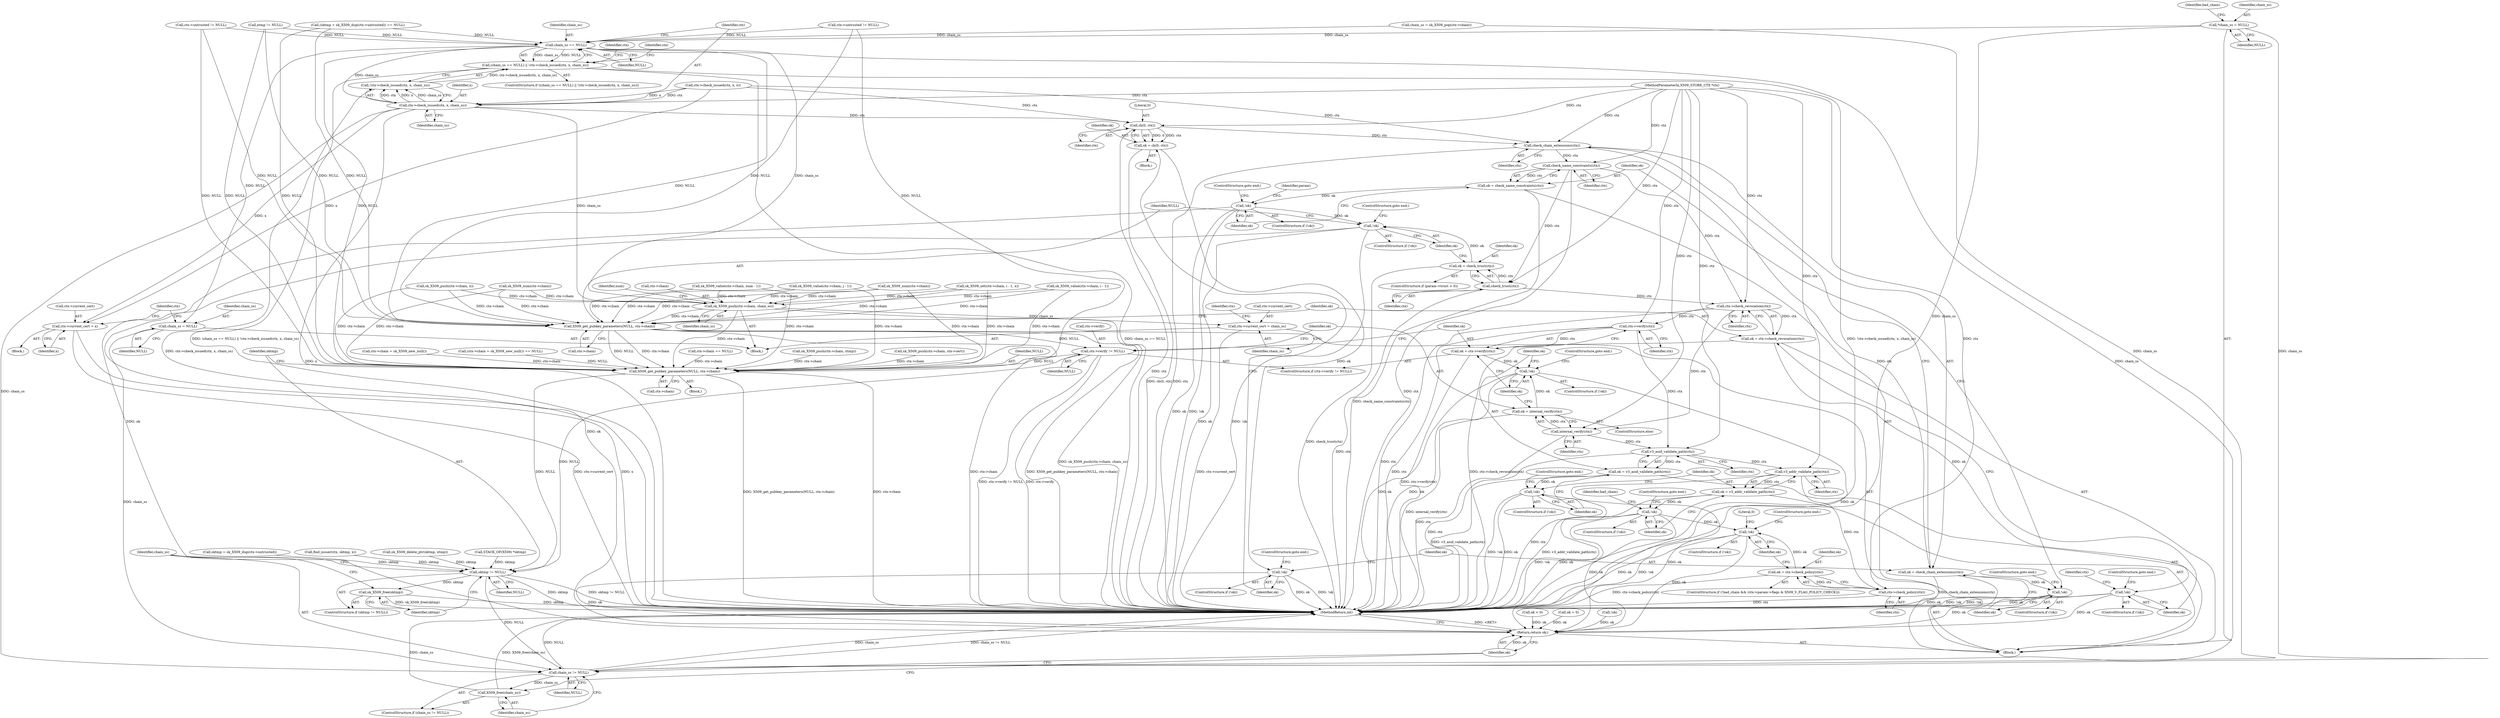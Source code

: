 digraph "0_openssl_9a0db453ba017ebcaccbee933ee6511a9ae4d1c8@pointer" {
"1000137" [label="(Call,*chain_ss = NULL)"];
"1000606" [label="(Call,chain_ss == NULL)"];
"1000605" [label="(Call,(chain_ss == NULL) || !ctx->check_issued(ctx, x, chain_ss))"];
"1000610" [label="(Call,ctx->check_issued(ctx, x, chain_ss))"];
"1000609" [label="(Call,!ctx->check_issued(ctx, x, chain_ss))"];
"1000632" [label="(Call,ctx->current_cert = x)"];
"1000639" [label="(Call,sk_X509_push(ctx->chain, chain_ss))"];
"1000651" [label="(Call,ctx->current_cert = chain_ss)"];
"1000713" [label="(Call,X509_get_pubkey_parameters(NULL, ctx->chain))"];
"1000727" [label="(Call,ctx->verify != NULL)"];
"1000784" [label="(Call,X509_get_pubkey_parameters(NULL, ctx->chain))"];
"1000790" [label="(Call,sktmp != NULL)"];
"1000793" [label="(Call,sk_X509_free(sktmp))"];
"1000796" [label="(Call,chain_ss != NULL)"];
"1000799" [label="(Call,X509_free(chain_ss))"];
"1000676" [label="(Call,cb(0, ctx))"];
"1000674" [label="(Call,ok = cb(0, ctx))"];
"1000680" [label="(Call,!ok)"];
"1000801" [label="(Return,return ok;)"];
"1000685" [label="(Call,check_chain_extensions(ctx))"];
"1000683" [label="(Call,ok = check_chain_extensions(ctx))"];
"1000688" [label="(Call,!ok)"];
"1000693" [label="(Call,check_name_constraints(ctx))"];
"1000691" [label="(Call,ok = check_name_constraints(ctx))"];
"1000696" [label="(Call,!ok)"];
"1000710" [label="(Call,!ok)"];
"1000707" [label="(Call,check_trust(ctx))"];
"1000705" [label="(Call,ok = check_trust(ctx))"];
"1000720" [label="(Call,ctx->check_revocation(ctx))"];
"1000718" [label="(Call,ok = ctx->check_revocation(ctx))"];
"1000723" [label="(Call,!ok)"];
"1000734" [label="(Call,ctx->verify(ctx))"];
"1000732" [label="(Call,ok = ctx->verify(ctx))"];
"1000742" [label="(Call,!ok)"];
"1000747" [label="(Call,v3_asid_validate_path(ctx))"];
"1000745" [label="(Call,ok = v3_asid_validate_path(ctx))"];
"1000750" [label="(Call,!ok)"];
"1000755" [label="(Call,v3_addr_validate_path(ctx))"];
"1000753" [label="(Call,ok = v3_addr_validate_path(ctx))"];
"1000758" [label="(Call,!ok)"];
"1000777" [label="(Call,!ok)"];
"1000774" [label="(Call,ctx->check_policy(ctx))"];
"1000772" [label="(Call,ok = ctx->check_policy(ctx))"];
"1000739" [label="(Call,internal_verify(ctx))"];
"1000737" [label="(Call,ok = internal_verify(ctx))"];
"1000661" [label="(Call,chain_ss = NULL)"];
"1000697" [label="(Identifier,ok)"];
"1000678" [label="(Identifier,ctx)"];
"1000790" [label="(Call,sktmp != NULL)"];
"1000611" [label="(Identifier,ctx)"];
"1000612" [label="(Identifier,x)"];
"1000501" [label="(Call,sk_X509_push(ctx->chain, x))"];
"1000645" [label="(Identifier,num)"];
"1000604" [label="(ControlStructure,if ((chain_ss == NULL) || !ctx->check_issued(ctx, x, chain_ss)))"];
"1000655" [label="(Identifier,chain_ss)"];
"1000161" [label="(Call,STACK_OF(X509) *sktmp)"];
"1000707" [label="(Call,check_trust(ctx))"];
"1000686" [label="(Identifier,ctx)"];
"1000639" [label="(Call,sk_X509_push(ctx->chain, chain_ss))"];
"1000618" [label="(Identifier,ctx)"];
"1000777" [label="(Call,!ok)"];
"1000682" [label="(ControlStructure,goto end;)"];
"1000725" [label="(ControlStructure,goto end;)"];
"1000772" [label="(Call,ok = ctx->check_policy(ctx))"];
"1000229" [label="(Call,ctx->untrusted != NULL)"];
"1000691" [label="(Call,ok = check_name_constraints(ctx))"];
"1000605" [label="(Call,(chain_ss == NULL) || !ctx->check_issued(ctx, x, chain_ss))"];
"1000281" [label="(Call,ctx->untrusted != NULL)"];
"1000750" [label="(Call,!ok)"];
"1000795" [label="(ControlStructure,if (chain_ss != NULL))"];
"1000698" [label="(ControlStructure,goto end;)"];
"1000689" [label="(Identifier,ok)"];
"1000699" [label="(ControlStructure,if (param->trust > 0))"];
"1000614" [label="(Block,)"];
"1000677" [label="(Literal,0)"];
"1000666" [label="(Identifier,ctx)"];
"1000652" [label="(Call,ctx->current_cert)"];
"1000801" [label="(Return,return ok;)"];
"1000756" [label="(Identifier,ctx)"];
"1000663" [label="(Identifier,NULL)"];
"1000789" [label="(ControlStructure,if (sktmp != NULL))"];
"1000726" [label="(ControlStructure,if (ctx->verify != NULL))"];
"1000794" [label="(Identifier,sktmp)"];
"1000361" [label="(Call,sk_X509_num(ctx->chain))"];
"1000676" [label="(Call,cb(0, ctx))"];
"1000702" [label="(Identifier,param)"];
"1000734" [label="(Call,ctx->verify(ctx))"];
"1000613" [label="(Identifier,chain_ss)"];
"1000185" [label="(Call,ctx->chain == NULL)"];
"1000300" [label="(Call,sk_X509_push(ctx->chain, xtmp))"];
"1000674" [label="(Call,ok = cb(0, ctx))"];
"1000603" [label="(Block,)"];
"1000755" [label="(Call,v3_addr_validate_path(ctx))"];
"1000759" [label="(Identifier,ok)"];
"1000736" [label="(ControlStructure,else)"];
"1000723" [label="(Call,!ok)"];
"1000693" [label="(Call,check_name_constraints(ctx))"];
"1000732" [label="(Call,ok = ctx->verify(ctx))"];
"1000142" [label="(Identifier,bad_chain)"];
"1000599" [label="(Call,ctx->check_issued(ctx, x, x))"];
"1000294" [label="(Call,xtmp != NULL)"];
"1000132" [label="(Block,)"];
"1000679" [label="(ControlStructure,if (!ok))"];
"1000636" [label="(Identifier,x)"];
"1000793" [label="(Call,sk_X509_free(sktmp))"];
"1000687" [label="(ControlStructure,if (!ok))"];
"1000782" [label="(Block,)"];
"1000784" [label="(Call,X509_get_pubkey_parameters(NULL, ctx->chain))"];
"1000719" [label="(Identifier,ok)"];
"1000681" [label="(Identifier,ok)"];
"1000761" [label="(ControlStructure,if (!bad_chain && (ctx->param->flags & X509_V_FLAG_POLICY_CHECK)))"];
"1000714" [label="(Identifier,NULL)"];
"1000742" [label="(Call,!ok)"];
"1000709" [label="(ControlStructure,if (!ok))"];
"1000131" [label="(MethodParameterIn,X509_STORE_CTX *ctx)"];
"1000427" [label="(Call,sk_X509_set(ctx->chain, i - 1, x))"];
"1000695" [label="(ControlStructure,if (!ok))"];
"1000722" [label="(ControlStructure,if (!ok))"];
"1000731" [label="(Identifier,NULL)"];
"1000346" [label="(Call,sk_X509_value(ctx->chain, i - 1))"];
"1000752" [label="(ControlStructure,goto end;)"];
"1000588" [label="(Call,sk_X509_num(ctx->chain))"];
"1000715" [label="(Call,ctx->chain)"];
"1000746" [label="(Identifier,ok)"];
"1000797" [label="(Identifier,chain_ss)"];
"1000139" [label="(Identifier,NULL)"];
"1000643" [label="(Identifier,chain_ss)"];
"1000235" [label="(Call,sktmp = sk_X509_dup(ctx->untrusted))"];
"1000743" [label="(Identifier,ok)"];
"1000662" [label="(Identifier,chain_ss)"];
"1000739" [label="(Call,internal_verify(ctx))"];
"1000138" [label="(Identifier,chain_ss)"];
"1000792" [label="(Identifier,NULL)"];
"1000608" [label="(Identifier,NULL)"];
"1000651" [label="(Call,ctx->current_cert = chain_ss)"];
"1000773" [label="(Identifier,ok)"];
"1000774" [label="(Call,ctx->check_policy(ctx))"];
"1000690" [label="(ControlStructure,goto end;)"];
"1000201" [label="(Call,sk_X509_push(ctx->chain, ctx->cert))"];
"1000606" [label="(Call,chain_ss == NULL)"];
"1000609" [label="(Call,!ctx->check_issued(ctx, x, chain_ss))"];
"1000688" [label="(Call,!ok)"];
"1000786" [label="(Call,ctx->chain)"];
"1000800" [label="(Identifier,chain_ss)"];
"1000708" [label="(Identifier,ctx)"];
"1000727" [label="(Call,ctx->verify != NULL)"];
"1000711" [label="(Identifier,ok)"];
"1000798" [label="(Identifier,NULL)"];
"1000741" [label="(ControlStructure,if (!ok))"];
"1000641" [label="(Identifier,ctx)"];
"1000558" [label="(Call,ok < 0)"];
"1000712" [label="(ControlStructure,goto end;)"];
"1000692" [label="(Identifier,ok)"];
"1000458" [label="(Call,sk_X509_value(ctx->chain, num - 1))"];
"1000713" [label="(Call,X509_get_pubkey_parameters(NULL, ctx->chain))"];
"1000737" [label="(Call,ok = internal_verify(ctx))"];
"1000661" [label="(Call,chain_ss = NULL)"];
"1000729" [label="(Identifier,ctx)"];
"1000738" [label="(Identifier,ok)"];
"1000778" [label="(Identifier,ok)"];
"1000633" [label="(Call,ctx->current_cert)"];
"1000775" [label="(Identifier,ctx)"];
"1000153" [label="(Call,ok = 0)"];
"1000758" [label="(Call,!ok)"];
"1000796" [label="(Call,chain_ss != NULL)"];
"1000728" [label="(Call,ctx->verify)"];
"1000638" [label="(Block,)"];
"1000791" [label="(Identifier,sktmp)"];
"1000799" [label="(Call,X509_free(chain_ss))"];
"1000137" [label="(Call,*chain_ss = NULL)"];
"1000234" [label="(Call,(sktmp = sk_X509_dup(ctx->untrusted)) == NULL)"];
"1000757" [label="(ControlStructure,if (!ok))"];
"1000680" [label="(Call,!ok)"];
"1000543" [label="(Call,sk_X509_value(ctx->chain, j - 1))"];
"1000683" [label="(Call,ok = check_chain_extensions(ctx))"];
"1000705" [label="(Call,ok = check_trust(ctx))"];
"1000779" [label="(ControlStructure,goto end;)"];
"1000781" [label="(Literal,0)"];
"1000607" [label="(Identifier,chain_ss)"];
"1000753" [label="(Call,ok = v3_addr_validate_path(ctx))"];
"1000749" [label="(ControlStructure,if (!ok))"];
"1000706" [label="(Identifier,ok)"];
"1000745" [label="(Call,ok = v3_asid_validate_path(ctx))"];
"1000785" [label="(Identifier,NULL)"];
"1000696" [label="(Call,!ok)"];
"1000415" [label="(Call,!ok)"];
"1000720" [label="(Call,ctx->check_revocation(ctx))"];
"1000194" [label="(Call,ctx->chain = sk_X509_new_null())"];
"1000803" [label="(MethodReturn,int)"];
"1000754" [label="(Identifier,ok)"];
"1000760" [label="(ControlStructure,goto end;)"];
"1000675" [label="(Identifier,ok)"];
"1000724" [label="(Identifier,ok)"];
"1000747" [label="(Call,v3_asid_validate_path(ctx))"];
"1000751" [label="(Identifier,ok)"];
"1000776" [label="(ControlStructure,if (!ok))"];
"1000802" [label="(Identifier,ok)"];
"1000685" [label="(Call,check_chain_extensions(ctx))"];
"1000289" [label="(Call,find_issuer(ctx, sktmp, x))"];
"1000748" [label="(Identifier,ctx)"];
"1000632" [label="(Call,ctx->current_cert = x)"];
"1000658" [label="(Identifier,ctx)"];
"1000694" [label="(Identifier,ctx)"];
"1000721" [label="(Identifier,ctx)"];
"1000735" [label="(Identifier,ctx)"];
"1000733" [label="(Identifier,ok)"];
"1000442" [label="(Call,chain_ss = sk_X509_pop(ctx->chain))"];
"1000193" [label="(Call,(ctx->chain = sk_X509_new_null()) == NULL)"];
"1000319" [label="(Call,sk_X509_delete_ptr(sktmp, xtmp))"];
"1000710" [label="(Call,!ok)"];
"1000718" [label="(Call,ok = ctx->check_revocation(ctx))"];
"1000684" [label="(Identifier,ok)"];
"1000744" [label="(ControlStructure,goto end;)"];
"1000640" [label="(Call,ctx->chain)"];
"1000610" [label="(Call,ctx->check_issued(ctx, x, chain_ss))"];
"1000764" [label="(Identifier,bad_chain)"];
"1000740" [label="(Identifier,ctx)"];
"1000137" -> "1000132"  [label="AST: "];
"1000137" -> "1000139"  [label="CFG: "];
"1000138" -> "1000137"  [label="AST: "];
"1000139" -> "1000137"  [label="AST: "];
"1000142" -> "1000137"  [label="CFG: "];
"1000137" -> "1000803"  [label="DDG: chain_ss"];
"1000137" -> "1000606"  [label="DDG: chain_ss"];
"1000137" -> "1000796"  [label="DDG: chain_ss"];
"1000606" -> "1000605"  [label="AST: "];
"1000606" -> "1000608"  [label="CFG: "];
"1000607" -> "1000606"  [label="AST: "];
"1000608" -> "1000606"  [label="AST: "];
"1000611" -> "1000606"  [label="CFG: "];
"1000605" -> "1000606"  [label="CFG: "];
"1000606" -> "1000605"  [label="DDG: chain_ss"];
"1000606" -> "1000605"  [label="DDG: NULL"];
"1000442" -> "1000606"  [label="DDG: chain_ss"];
"1000281" -> "1000606"  [label="DDG: NULL"];
"1000229" -> "1000606"  [label="DDG: NULL"];
"1000294" -> "1000606"  [label="DDG: NULL"];
"1000234" -> "1000606"  [label="DDG: NULL"];
"1000606" -> "1000610"  [label="DDG: chain_ss"];
"1000606" -> "1000639"  [label="DDG: chain_ss"];
"1000606" -> "1000661"  [label="DDG: NULL"];
"1000606" -> "1000713"  [label="DDG: NULL"];
"1000606" -> "1000784"  [label="DDG: NULL"];
"1000606" -> "1000796"  [label="DDG: chain_ss"];
"1000605" -> "1000604"  [label="AST: "];
"1000605" -> "1000609"  [label="CFG: "];
"1000609" -> "1000605"  [label="AST: "];
"1000618" -> "1000605"  [label="CFG: "];
"1000641" -> "1000605"  [label="CFG: "];
"1000605" -> "1000803"  [label="DDG: (chain_ss == NULL) || !ctx->check_issued(ctx, x, chain_ss)"];
"1000605" -> "1000803"  [label="DDG: chain_ss == NULL"];
"1000605" -> "1000803"  [label="DDG: !ctx->check_issued(ctx, x, chain_ss)"];
"1000609" -> "1000605"  [label="DDG: ctx->check_issued(ctx, x, chain_ss)"];
"1000610" -> "1000609"  [label="AST: "];
"1000610" -> "1000613"  [label="CFG: "];
"1000611" -> "1000610"  [label="AST: "];
"1000612" -> "1000610"  [label="AST: "];
"1000613" -> "1000610"  [label="AST: "];
"1000609" -> "1000610"  [label="CFG: "];
"1000610" -> "1000803"  [label="DDG: x"];
"1000610" -> "1000609"  [label="DDG: ctx"];
"1000610" -> "1000609"  [label="DDG: x"];
"1000610" -> "1000609"  [label="DDG: chain_ss"];
"1000599" -> "1000610"  [label="DDG: ctx"];
"1000599" -> "1000610"  [label="DDG: x"];
"1000131" -> "1000610"  [label="DDG: ctx"];
"1000610" -> "1000632"  [label="DDG: x"];
"1000610" -> "1000639"  [label="DDG: chain_ss"];
"1000610" -> "1000676"  [label="DDG: ctx"];
"1000610" -> "1000796"  [label="DDG: chain_ss"];
"1000609" -> "1000803"  [label="DDG: ctx->check_issued(ctx, x, chain_ss)"];
"1000632" -> "1000614"  [label="AST: "];
"1000632" -> "1000636"  [label="CFG: "];
"1000633" -> "1000632"  [label="AST: "];
"1000636" -> "1000632"  [label="AST: "];
"1000666" -> "1000632"  [label="CFG: "];
"1000632" -> "1000803"  [label="DDG: ctx->current_cert"];
"1000632" -> "1000803"  [label="DDG: x"];
"1000599" -> "1000632"  [label="DDG: x"];
"1000639" -> "1000638"  [label="AST: "];
"1000639" -> "1000643"  [label="CFG: "];
"1000640" -> "1000639"  [label="AST: "];
"1000643" -> "1000639"  [label="AST: "];
"1000645" -> "1000639"  [label="CFG: "];
"1000639" -> "1000803"  [label="DDG: sk_X509_push(ctx->chain, chain_ss)"];
"1000427" -> "1000639"  [label="DDG: ctx->chain"];
"1000588" -> "1000639"  [label="DDG: ctx->chain"];
"1000458" -> "1000639"  [label="DDG: ctx->chain"];
"1000346" -> "1000639"  [label="DDG: ctx->chain"];
"1000501" -> "1000639"  [label="DDG: ctx->chain"];
"1000361" -> "1000639"  [label="DDG: ctx->chain"];
"1000543" -> "1000639"  [label="DDG: ctx->chain"];
"1000639" -> "1000651"  [label="DDG: chain_ss"];
"1000639" -> "1000713"  [label="DDG: ctx->chain"];
"1000639" -> "1000784"  [label="DDG: ctx->chain"];
"1000651" -> "1000638"  [label="AST: "];
"1000651" -> "1000655"  [label="CFG: "];
"1000652" -> "1000651"  [label="AST: "];
"1000655" -> "1000651"  [label="AST: "];
"1000658" -> "1000651"  [label="CFG: "];
"1000651" -> "1000803"  [label="DDG: ctx->current_cert"];
"1000713" -> "1000132"  [label="AST: "];
"1000713" -> "1000715"  [label="CFG: "];
"1000714" -> "1000713"  [label="AST: "];
"1000715" -> "1000713"  [label="AST: "];
"1000719" -> "1000713"  [label="CFG: "];
"1000713" -> "1000803"  [label="DDG: ctx->chain"];
"1000713" -> "1000803"  [label="DDG: X509_get_pubkey_parameters(NULL, ctx->chain)"];
"1000281" -> "1000713"  [label="DDG: NULL"];
"1000229" -> "1000713"  [label="DDG: NULL"];
"1000294" -> "1000713"  [label="DDG: NULL"];
"1000234" -> "1000713"  [label="DDG: NULL"];
"1000427" -> "1000713"  [label="DDG: ctx->chain"];
"1000588" -> "1000713"  [label="DDG: ctx->chain"];
"1000458" -> "1000713"  [label="DDG: ctx->chain"];
"1000346" -> "1000713"  [label="DDG: ctx->chain"];
"1000501" -> "1000713"  [label="DDG: ctx->chain"];
"1000361" -> "1000713"  [label="DDG: ctx->chain"];
"1000543" -> "1000713"  [label="DDG: ctx->chain"];
"1000713" -> "1000727"  [label="DDG: NULL"];
"1000713" -> "1000784"  [label="DDG: NULL"];
"1000713" -> "1000784"  [label="DDG: ctx->chain"];
"1000727" -> "1000726"  [label="AST: "];
"1000727" -> "1000731"  [label="CFG: "];
"1000728" -> "1000727"  [label="AST: "];
"1000731" -> "1000727"  [label="AST: "];
"1000733" -> "1000727"  [label="CFG: "];
"1000738" -> "1000727"  [label="CFG: "];
"1000727" -> "1000803"  [label="DDG: ctx->verify != NULL"];
"1000727" -> "1000803"  [label="DDG: ctx->verify"];
"1000727" -> "1000784"  [label="DDG: NULL"];
"1000727" -> "1000790"  [label="DDG: NULL"];
"1000784" -> "1000782"  [label="AST: "];
"1000784" -> "1000786"  [label="CFG: "];
"1000785" -> "1000784"  [label="AST: "];
"1000786" -> "1000784"  [label="AST: "];
"1000791" -> "1000784"  [label="CFG: "];
"1000784" -> "1000803"  [label="DDG: ctx->chain"];
"1000784" -> "1000803"  [label="DDG: X509_get_pubkey_parameters(NULL, ctx->chain)"];
"1000281" -> "1000784"  [label="DDG: NULL"];
"1000229" -> "1000784"  [label="DDG: NULL"];
"1000294" -> "1000784"  [label="DDG: NULL"];
"1000193" -> "1000784"  [label="DDG: NULL"];
"1000234" -> "1000784"  [label="DDG: NULL"];
"1000427" -> "1000784"  [label="DDG: ctx->chain"];
"1000185" -> "1000784"  [label="DDG: ctx->chain"];
"1000588" -> "1000784"  [label="DDG: ctx->chain"];
"1000458" -> "1000784"  [label="DDG: ctx->chain"];
"1000194" -> "1000784"  [label="DDG: ctx->chain"];
"1000300" -> "1000784"  [label="DDG: ctx->chain"];
"1000346" -> "1000784"  [label="DDG: ctx->chain"];
"1000501" -> "1000784"  [label="DDG: ctx->chain"];
"1000361" -> "1000784"  [label="DDG: ctx->chain"];
"1000543" -> "1000784"  [label="DDG: ctx->chain"];
"1000201" -> "1000784"  [label="DDG: ctx->chain"];
"1000784" -> "1000790"  [label="DDG: NULL"];
"1000790" -> "1000789"  [label="AST: "];
"1000790" -> "1000792"  [label="CFG: "];
"1000791" -> "1000790"  [label="AST: "];
"1000792" -> "1000790"  [label="AST: "];
"1000794" -> "1000790"  [label="CFG: "];
"1000797" -> "1000790"  [label="CFG: "];
"1000790" -> "1000803"  [label="DDG: sktmp"];
"1000790" -> "1000803"  [label="DDG: sktmp != NULL"];
"1000235" -> "1000790"  [label="DDG: sktmp"];
"1000319" -> "1000790"  [label="DDG: sktmp"];
"1000161" -> "1000790"  [label="DDG: sktmp"];
"1000289" -> "1000790"  [label="DDG: sktmp"];
"1000790" -> "1000793"  [label="DDG: sktmp"];
"1000790" -> "1000796"  [label="DDG: NULL"];
"1000793" -> "1000789"  [label="AST: "];
"1000793" -> "1000794"  [label="CFG: "];
"1000794" -> "1000793"  [label="AST: "];
"1000797" -> "1000793"  [label="CFG: "];
"1000793" -> "1000803"  [label="DDG: sk_X509_free(sktmp)"];
"1000793" -> "1000803"  [label="DDG: sktmp"];
"1000796" -> "1000795"  [label="AST: "];
"1000796" -> "1000798"  [label="CFG: "];
"1000797" -> "1000796"  [label="AST: "];
"1000798" -> "1000796"  [label="AST: "];
"1000800" -> "1000796"  [label="CFG: "];
"1000802" -> "1000796"  [label="CFG: "];
"1000796" -> "1000803"  [label="DDG: chain_ss != NULL"];
"1000796" -> "1000803"  [label="DDG: NULL"];
"1000796" -> "1000803"  [label="DDG: chain_ss"];
"1000442" -> "1000796"  [label="DDG: chain_ss"];
"1000661" -> "1000796"  [label="DDG: chain_ss"];
"1000796" -> "1000799"  [label="DDG: chain_ss"];
"1000799" -> "1000795"  [label="AST: "];
"1000799" -> "1000800"  [label="CFG: "];
"1000800" -> "1000799"  [label="AST: "];
"1000802" -> "1000799"  [label="CFG: "];
"1000799" -> "1000803"  [label="DDG: chain_ss"];
"1000799" -> "1000803"  [label="DDG: X509_free(chain_ss)"];
"1000676" -> "1000674"  [label="AST: "];
"1000676" -> "1000678"  [label="CFG: "];
"1000677" -> "1000676"  [label="AST: "];
"1000678" -> "1000676"  [label="AST: "];
"1000674" -> "1000676"  [label="CFG: "];
"1000676" -> "1000803"  [label="DDG: ctx"];
"1000676" -> "1000674"  [label="DDG: 0"];
"1000676" -> "1000674"  [label="DDG: ctx"];
"1000599" -> "1000676"  [label="DDG: ctx"];
"1000131" -> "1000676"  [label="DDG: ctx"];
"1000676" -> "1000685"  [label="DDG: ctx"];
"1000674" -> "1000603"  [label="AST: "];
"1000675" -> "1000674"  [label="AST: "];
"1000681" -> "1000674"  [label="CFG: "];
"1000674" -> "1000803"  [label="DDG: cb(0, ctx)"];
"1000674" -> "1000680"  [label="DDG: ok"];
"1000680" -> "1000679"  [label="AST: "];
"1000680" -> "1000681"  [label="CFG: "];
"1000681" -> "1000680"  [label="AST: "];
"1000682" -> "1000680"  [label="CFG: "];
"1000684" -> "1000680"  [label="CFG: "];
"1000680" -> "1000803"  [label="DDG: ok"];
"1000680" -> "1000803"  [label="DDG: !ok"];
"1000680" -> "1000801"  [label="DDG: ok"];
"1000801" -> "1000132"  [label="AST: "];
"1000801" -> "1000802"  [label="CFG: "];
"1000802" -> "1000801"  [label="AST: "];
"1000803" -> "1000801"  [label="CFG: "];
"1000801" -> "1000803"  [label="DDG: <RET>"];
"1000802" -> "1000801"  [label="DDG: ok"];
"1000710" -> "1000801"  [label="DDG: ok"];
"1000558" -> "1000801"  [label="DDG: ok"];
"1000758" -> "1000801"  [label="DDG: ok"];
"1000153" -> "1000801"  [label="DDG: ok"];
"1000777" -> "1000801"  [label="DDG: ok"];
"1000750" -> "1000801"  [label="DDG: ok"];
"1000723" -> "1000801"  [label="DDG: ok"];
"1000696" -> "1000801"  [label="DDG: ok"];
"1000688" -> "1000801"  [label="DDG: ok"];
"1000415" -> "1000801"  [label="DDG: ok"];
"1000742" -> "1000801"  [label="DDG: ok"];
"1000685" -> "1000683"  [label="AST: "];
"1000685" -> "1000686"  [label="CFG: "];
"1000686" -> "1000685"  [label="AST: "];
"1000683" -> "1000685"  [label="CFG: "];
"1000685" -> "1000803"  [label="DDG: ctx"];
"1000685" -> "1000683"  [label="DDG: ctx"];
"1000599" -> "1000685"  [label="DDG: ctx"];
"1000131" -> "1000685"  [label="DDG: ctx"];
"1000685" -> "1000693"  [label="DDG: ctx"];
"1000683" -> "1000132"  [label="AST: "];
"1000684" -> "1000683"  [label="AST: "];
"1000689" -> "1000683"  [label="CFG: "];
"1000683" -> "1000803"  [label="DDG: check_chain_extensions(ctx)"];
"1000683" -> "1000688"  [label="DDG: ok"];
"1000688" -> "1000687"  [label="AST: "];
"1000688" -> "1000689"  [label="CFG: "];
"1000689" -> "1000688"  [label="AST: "];
"1000690" -> "1000688"  [label="CFG: "];
"1000692" -> "1000688"  [label="CFG: "];
"1000688" -> "1000803"  [label="DDG: ok"];
"1000688" -> "1000803"  [label="DDG: !ok"];
"1000693" -> "1000691"  [label="AST: "];
"1000693" -> "1000694"  [label="CFG: "];
"1000694" -> "1000693"  [label="AST: "];
"1000691" -> "1000693"  [label="CFG: "];
"1000693" -> "1000803"  [label="DDG: ctx"];
"1000693" -> "1000691"  [label="DDG: ctx"];
"1000131" -> "1000693"  [label="DDG: ctx"];
"1000693" -> "1000707"  [label="DDG: ctx"];
"1000693" -> "1000720"  [label="DDG: ctx"];
"1000691" -> "1000132"  [label="AST: "];
"1000692" -> "1000691"  [label="AST: "];
"1000697" -> "1000691"  [label="CFG: "];
"1000691" -> "1000803"  [label="DDG: check_name_constraints(ctx)"];
"1000691" -> "1000696"  [label="DDG: ok"];
"1000696" -> "1000695"  [label="AST: "];
"1000696" -> "1000697"  [label="CFG: "];
"1000697" -> "1000696"  [label="AST: "];
"1000698" -> "1000696"  [label="CFG: "];
"1000702" -> "1000696"  [label="CFG: "];
"1000696" -> "1000803"  [label="DDG: !ok"];
"1000696" -> "1000803"  [label="DDG: ok"];
"1000696" -> "1000710"  [label="DDG: ok"];
"1000710" -> "1000709"  [label="AST: "];
"1000710" -> "1000711"  [label="CFG: "];
"1000711" -> "1000710"  [label="AST: "];
"1000712" -> "1000710"  [label="CFG: "];
"1000714" -> "1000710"  [label="CFG: "];
"1000710" -> "1000803"  [label="DDG: ok"];
"1000710" -> "1000803"  [label="DDG: !ok"];
"1000705" -> "1000710"  [label="DDG: ok"];
"1000707" -> "1000705"  [label="AST: "];
"1000707" -> "1000708"  [label="CFG: "];
"1000708" -> "1000707"  [label="AST: "];
"1000705" -> "1000707"  [label="CFG: "];
"1000707" -> "1000803"  [label="DDG: ctx"];
"1000707" -> "1000705"  [label="DDG: ctx"];
"1000131" -> "1000707"  [label="DDG: ctx"];
"1000707" -> "1000720"  [label="DDG: ctx"];
"1000705" -> "1000699"  [label="AST: "];
"1000706" -> "1000705"  [label="AST: "];
"1000711" -> "1000705"  [label="CFG: "];
"1000705" -> "1000803"  [label="DDG: check_trust(ctx)"];
"1000720" -> "1000718"  [label="AST: "];
"1000720" -> "1000721"  [label="CFG: "];
"1000721" -> "1000720"  [label="AST: "];
"1000718" -> "1000720"  [label="CFG: "];
"1000720" -> "1000803"  [label="DDG: ctx"];
"1000720" -> "1000718"  [label="DDG: ctx"];
"1000131" -> "1000720"  [label="DDG: ctx"];
"1000720" -> "1000734"  [label="DDG: ctx"];
"1000720" -> "1000739"  [label="DDG: ctx"];
"1000718" -> "1000132"  [label="AST: "];
"1000719" -> "1000718"  [label="AST: "];
"1000724" -> "1000718"  [label="CFG: "];
"1000718" -> "1000803"  [label="DDG: ctx->check_revocation(ctx)"];
"1000718" -> "1000723"  [label="DDG: ok"];
"1000723" -> "1000722"  [label="AST: "];
"1000723" -> "1000724"  [label="CFG: "];
"1000724" -> "1000723"  [label="AST: "];
"1000725" -> "1000723"  [label="CFG: "];
"1000729" -> "1000723"  [label="CFG: "];
"1000723" -> "1000803"  [label="DDG: ok"];
"1000723" -> "1000803"  [label="DDG: !ok"];
"1000734" -> "1000732"  [label="AST: "];
"1000734" -> "1000735"  [label="CFG: "];
"1000735" -> "1000734"  [label="AST: "];
"1000732" -> "1000734"  [label="CFG: "];
"1000734" -> "1000803"  [label="DDG: ctx"];
"1000734" -> "1000732"  [label="DDG: ctx"];
"1000131" -> "1000734"  [label="DDG: ctx"];
"1000734" -> "1000747"  [label="DDG: ctx"];
"1000732" -> "1000726"  [label="AST: "];
"1000733" -> "1000732"  [label="AST: "];
"1000743" -> "1000732"  [label="CFG: "];
"1000732" -> "1000803"  [label="DDG: ctx->verify(ctx)"];
"1000732" -> "1000742"  [label="DDG: ok"];
"1000742" -> "1000741"  [label="AST: "];
"1000742" -> "1000743"  [label="CFG: "];
"1000743" -> "1000742"  [label="AST: "];
"1000744" -> "1000742"  [label="CFG: "];
"1000746" -> "1000742"  [label="CFG: "];
"1000742" -> "1000803"  [label="DDG: !ok"];
"1000742" -> "1000803"  [label="DDG: ok"];
"1000737" -> "1000742"  [label="DDG: ok"];
"1000747" -> "1000745"  [label="AST: "];
"1000747" -> "1000748"  [label="CFG: "];
"1000748" -> "1000747"  [label="AST: "];
"1000745" -> "1000747"  [label="CFG: "];
"1000747" -> "1000803"  [label="DDG: ctx"];
"1000747" -> "1000745"  [label="DDG: ctx"];
"1000739" -> "1000747"  [label="DDG: ctx"];
"1000131" -> "1000747"  [label="DDG: ctx"];
"1000747" -> "1000755"  [label="DDG: ctx"];
"1000745" -> "1000132"  [label="AST: "];
"1000746" -> "1000745"  [label="AST: "];
"1000751" -> "1000745"  [label="CFG: "];
"1000745" -> "1000803"  [label="DDG: v3_asid_validate_path(ctx)"];
"1000745" -> "1000750"  [label="DDG: ok"];
"1000750" -> "1000749"  [label="AST: "];
"1000750" -> "1000751"  [label="CFG: "];
"1000751" -> "1000750"  [label="AST: "];
"1000752" -> "1000750"  [label="CFG: "];
"1000754" -> "1000750"  [label="CFG: "];
"1000750" -> "1000803"  [label="DDG: ok"];
"1000750" -> "1000803"  [label="DDG: !ok"];
"1000755" -> "1000753"  [label="AST: "];
"1000755" -> "1000756"  [label="CFG: "];
"1000756" -> "1000755"  [label="AST: "];
"1000753" -> "1000755"  [label="CFG: "];
"1000755" -> "1000803"  [label="DDG: ctx"];
"1000755" -> "1000753"  [label="DDG: ctx"];
"1000131" -> "1000755"  [label="DDG: ctx"];
"1000755" -> "1000774"  [label="DDG: ctx"];
"1000753" -> "1000132"  [label="AST: "];
"1000754" -> "1000753"  [label="AST: "];
"1000759" -> "1000753"  [label="CFG: "];
"1000753" -> "1000803"  [label="DDG: v3_addr_validate_path(ctx)"];
"1000753" -> "1000758"  [label="DDG: ok"];
"1000758" -> "1000757"  [label="AST: "];
"1000758" -> "1000759"  [label="CFG: "];
"1000759" -> "1000758"  [label="AST: "];
"1000760" -> "1000758"  [label="CFG: "];
"1000764" -> "1000758"  [label="CFG: "];
"1000758" -> "1000803"  [label="DDG: !ok"];
"1000758" -> "1000803"  [label="DDG: ok"];
"1000758" -> "1000777"  [label="DDG: ok"];
"1000777" -> "1000776"  [label="AST: "];
"1000777" -> "1000778"  [label="CFG: "];
"1000778" -> "1000777"  [label="AST: "];
"1000779" -> "1000777"  [label="CFG: "];
"1000781" -> "1000777"  [label="CFG: "];
"1000777" -> "1000803"  [label="DDG: !ok"];
"1000777" -> "1000803"  [label="DDG: ok"];
"1000772" -> "1000777"  [label="DDG: ok"];
"1000774" -> "1000772"  [label="AST: "];
"1000774" -> "1000775"  [label="CFG: "];
"1000775" -> "1000774"  [label="AST: "];
"1000772" -> "1000774"  [label="CFG: "];
"1000774" -> "1000803"  [label="DDG: ctx"];
"1000774" -> "1000772"  [label="DDG: ctx"];
"1000131" -> "1000774"  [label="DDG: ctx"];
"1000772" -> "1000761"  [label="AST: "];
"1000773" -> "1000772"  [label="AST: "];
"1000778" -> "1000772"  [label="CFG: "];
"1000772" -> "1000803"  [label="DDG: ctx->check_policy(ctx)"];
"1000739" -> "1000737"  [label="AST: "];
"1000739" -> "1000740"  [label="CFG: "];
"1000740" -> "1000739"  [label="AST: "];
"1000737" -> "1000739"  [label="CFG: "];
"1000739" -> "1000803"  [label="DDG: ctx"];
"1000739" -> "1000737"  [label="DDG: ctx"];
"1000131" -> "1000739"  [label="DDG: ctx"];
"1000737" -> "1000736"  [label="AST: "];
"1000738" -> "1000737"  [label="AST: "];
"1000743" -> "1000737"  [label="CFG: "];
"1000737" -> "1000803"  [label="DDG: internal_verify(ctx)"];
"1000661" -> "1000638"  [label="AST: "];
"1000661" -> "1000663"  [label="CFG: "];
"1000662" -> "1000661"  [label="AST: "];
"1000663" -> "1000661"  [label="AST: "];
"1000666" -> "1000661"  [label="CFG: "];
}
